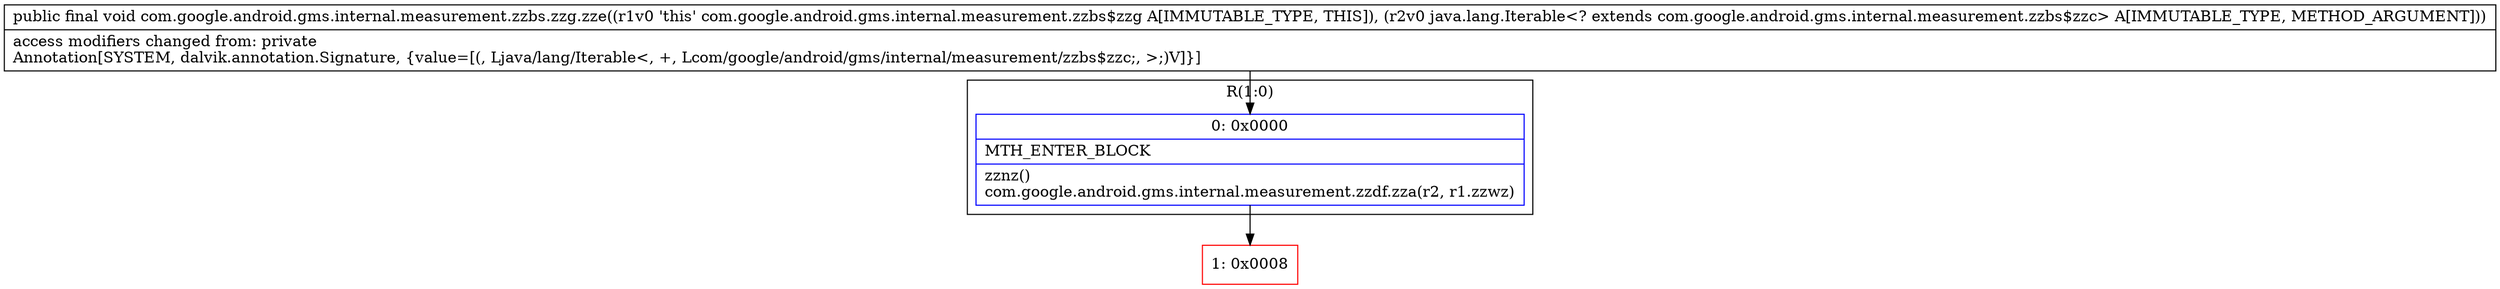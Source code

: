 digraph "CFG forcom.google.android.gms.internal.measurement.zzbs.zzg.zze(Ljava\/lang\/Iterable;)V" {
subgraph cluster_Region_1492082315 {
label = "R(1:0)";
node [shape=record,color=blue];
Node_0 [shape=record,label="{0\:\ 0x0000|MTH_ENTER_BLOCK\l|zznz()\lcom.google.android.gms.internal.measurement.zzdf.zza(r2, r1.zzwz)\l}"];
}
Node_1 [shape=record,color=red,label="{1\:\ 0x0008}"];
MethodNode[shape=record,label="{public final void com.google.android.gms.internal.measurement.zzbs.zzg.zze((r1v0 'this' com.google.android.gms.internal.measurement.zzbs$zzg A[IMMUTABLE_TYPE, THIS]), (r2v0 java.lang.Iterable\<? extends com.google.android.gms.internal.measurement.zzbs$zzc\> A[IMMUTABLE_TYPE, METHOD_ARGUMENT]))  | access modifiers changed from: private\lAnnotation[SYSTEM, dalvik.annotation.Signature, \{value=[(, Ljava\/lang\/Iterable\<, +, Lcom\/google\/android\/gms\/internal\/measurement\/zzbs$zzc;, \>;)V]\}]\l}"];
MethodNode -> Node_0;
Node_0 -> Node_1;
}

